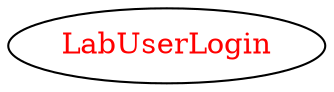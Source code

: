 digraph dependencyGraph {
 concentrate=true;
 ranksep="2.0";
 rankdir="LR"; 
 splines="ortho";
"LabUserLogin" [fontcolor="red"];
}